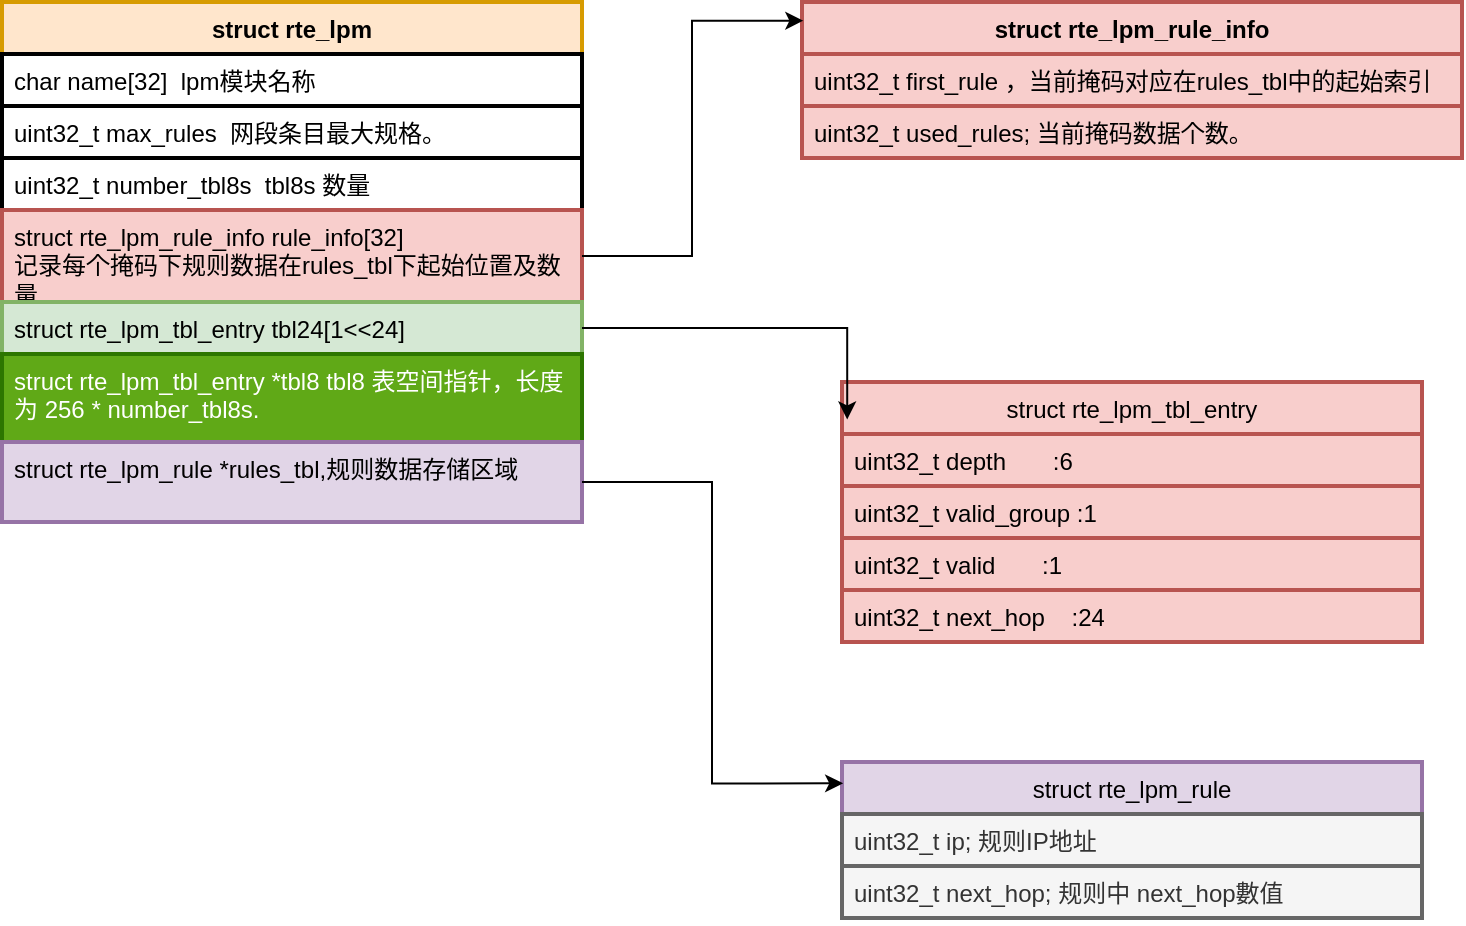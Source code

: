 <mxfile version="27.0.5">
  <diagram name="第 1 页" id="jWakQDqYZYw19ukcO5Oh">
    <mxGraphModel dx="1181" dy="635" grid="1" gridSize="10" guides="1" tooltips="1" connect="1" arrows="1" fold="1" page="1" pageScale="1" pageWidth="827" pageHeight="1169" math="0" shadow="0">
      <root>
        <mxCell id="0" />
        <mxCell id="1" parent="0" />
        <mxCell id="kG3IC4H-SLwtvIdHB6Il-2" value="struct rte_lpm" style="swimlane;fontStyle=1;align=center;verticalAlign=top;childLayout=stackLayout;horizontal=1;startSize=26;horizontalStack=0;resizeParent=1;resizeParentMax=0;resizeLast=0;collapsible=1;marginBottom=0;whiteSpace=wrap;html=1;labelBorderColor=none;rounded=0;swimlaneLine=1;strokeWidth=2;fillColor=#ffe6cc;strokeColor=#d79b00;" parent="1" vertex="1">
          <mxGeometry x="60" y="320" width="290" height="260" as="geometry" />
        </mxCell>
        <mxCell id="kG3IC4H-SLwtvIdHB6Il-3" value="char name[32]&amp;nbsp; lpm模块名称" style="text;strokeColor=default;fillColor=none;align=left;verticalAlign=top;spacingLeft=4;spacingRight=4;overflow=hidden;rotatable=0;points=[[0,0.5],[1,0.5]];portConstraint=eastwest;whiteSpace=wrap;html=1;labelBorderColor=none;rounded=0;swimlaneLine=1;strokeWidth=2;" parent="kG3IC4H-SLwtvIdHB6Il-2" vertex="1">
          <mxGeometry y="26" width="290" height="26" as="geometry" />
        </mxCell>
        <mxCell id="kG3IC4H-SLwtvIdHB6Il-5" value="uint32_t max_rules&amp;nbsp; 网段条目最大规格。" style="text;strokeColor=default;fillColor=none;align=left;verticalAlign=top;spacingLeft=4;spacingRight=4;overflow=hidden;rotatable=0;points=[[0,0.5],[1,0.5]];portConstraint=eastwest;whiteSpace=wrap;html=1;labelBorderColor=none;rounded=0;swimlaneLine=1;strokeWidth=2;" parent="kG3IC4H-SLwtvIdHB6Il-2" vertex="1">
          <mxGeometry y="52" width="290" height="26" as="geometry" />
        </mxCell>
        <mxCell id="mVqiVs7Es1X-GM2BrdA6-1" value="uint32_t number_tbl8s&amp;nbsp; tbl8s 数量" style="text;strokeColor=default;fillColor=none;align=left;verticalAlign=top;spacingLeft=4;spacingRight=4;overflow=hidden;rotatable=0;points=[[0,0.5],[1,0.5]];portConstraint=eastwest;whiteSpace=wrap;html=1;labelBorderColor=none;rounded=0;swimlaneLine=1;strokeWidth=2;" parent="kG3IC4H-SLwtvIdHB6Il-2" vertex="1">
          <mxGeometry y="78" width="290" height="26" as="geometry" />
        </mxCell>
        <mxCell id="mVqiVs7Es1X-GM2BrdA6-2" value="struct rte_lpm_rule_info rule_info[32]&lt;div&gt;记录每个掩码下规则数据在rules_tbl下起始位置及数量&lt;/div&gt;" style="text;strokeColor=#b85450;fillColor=#f8cecc;align=left;verticalAlign=top;spacingLeft=4;spacingRight=4;overflow=hidden;rotatable=0;points=[[0,0.5],[1,0.5]];portConstraint=eastwest;whiteSpace=wrap;html=1;labelBorderColor=none;rounded=0;swimlaneLine=1;strokeWidth=2;" parent="kG3IC4H-SLwtvIdHB6Il-2" vertex="1">
          <mxGeometry y="104" width="290" height="46" as="geometry" />
        </mxCell>
        <mxCell id="mVqiVs7Es1X-GM2BrdA6-3" value="struct rte_lpm_tbl_entry tbl24[1&amp;lt;&amp;lt;24]" style="text;strokeColor=#82b366;fillColor=#d5e8d4;align=left;verticalAlign=top;spacingLeft=4;spacingRight=4;overflow=hidden;rotatable=0;points=[[0,0.5],[1,0.5]];portConstraint=eastwest;whiteSpace=wrap;html=1;labelBorderColor=none;rounded=0;swimlaneLine=1;strokeWidth=2;" parent="kG3IC4H-SLwtvIdHB6Il-2" vertex="1">
          <mxGeometry y="150" width="290" height="26" as="geometry" />
        </mxCell>
        <mxCell id="mVqiVs7Es1X-GM2BrdA6-4" value="struct rte_lpm_tbl_entry *tbl8 tbl8 表空间指针，长度为 256 * number_tbl8s." style="text;strokeColor=#2D7600;fillColor=#60a917;align=left;verticalAlign=top;spacingLeft=4;spacingRight=4;overflow=hidden;rotatable=0;points=[[0,0.5],[1,0.5]];portConstraint=eastwest;whiteSpace=wrap;html=1;labelBorderColor=none;rounded=0;swimlaneLine=1;strokeWidth=2;fontColor=#ffffff;" parent="kG3IC4H-SLwtvIdHB6Il-2" vertex="1">
          <mxGeometry y="176" width="290" height="44" as="geometry" />
        </mxCell>
        <mxCell id="mVqiVs7Es1X-GM2BrdA6-5" value="struct rte_lpm_rule *rules_tbl,规则数据存储区域" style="text;strokeColor=#9673a6;fillColor=#e1d5e7;align=left;verticalAlign=top;spacingLeft=4;spacingRight=4;overflow=hidden;rotatable=0;points=[[0,0.5],[1,0.5]];portConstraint=eastwest;whiteSpace=wrap;html=1;labelBorderColor=none;rounded=0;swimlaneLine=1;strokeWidth=2;" parent="kG3IC4H-SLwtvIdHB6Il-2" vertex="1">
          <mxGeometry y="220" width="290" height="40" as="geometry" />
        </mxCell>
        <mxCell id="mVqiVs7Es1X-GM2BrdA6-6" value="struct rte_lpm_rule_info" style="swimlane;fontStyle=1;align=center;verticalAlign=top;childLayout=stackLayout;horizontal=1;startSize=26;horizontalStack=0;resizeParent=1;resizeParentMax=0;resizeLast=0;collapsible=1;marginBottom=0;whiteSpace=wrap;html=1;labelBorderColor=none;rounded=0;swimlaneLine=1;strokeWidth=2;fillColor=#f8cecc;strokeColor=#b85450;" parent="1" vertex="1">
          <mxGeometry x="460" y="320" width="330" height="78" as="geometry" />
        </mxCell>
        <mxCell id="mVqiVs7Es1X-GM2BrdA6-7" value="uint32_t first_rule ，当前掩码对应在rules_tbl中的起始索引" style="text;strokeColor=#b85450;fillColor=#f8cecc;align=left;verticalAlign=top;spacingLeft=4;spacingRight=4;overflow=hidden;rotatable=0;points=[[0,0.5],[1,0.5]];portConstraint=eastwest;whiteSpace=wrap;html=1;labelBorderColor=none;rounded=0;swimlaneLine=1;strokeWidth=2;" parent="mVqiVs7Es1X-GM2BrdA6-6" vertex="1">
          <mxGeometry y="26" width="330" height="26" as="geometry" />
        </mxCell>
        <mxCell id="mVqiVs7Es1X-GM2BrdA6-8" value="uint32_t used_rules; 当前掩码数据个数。" style="text;strokeColor=#b85450;fillColor=#f8cecc;align=left;verticalAlign=top;spacingLeft=4;spacingRight=4;overflow=hidden;rotatable=0;points=[[0,0.5],[1,0.5]];portConstraint=eastwest;whiteSpace=wrap;html=1;labelBorderColor=none;rounded=0;swimlaneLine=1;strokeWidth=2;" parent="mVqiVs7Es1X-GM2BrdA6-6" vertex="1">
          <mxGeometry y="52" width="330" height="26" as="geometry" />
        </mxCell>
        <mxCell id="mVqiVs7Es1X-GM2BrdA6-14" style="edgeStyle=orthogonalEdgeStyle;rounded=0;orthogonalLoop=1;jettySize=auto;html=1;entryX=0.002;entryY=0.12;entryDx=0;entryDy=0;entryPerimeter=0;" parent="1" source="mVqiVs7Es1X-GM2BrdA6-2" target="mVqiVs7Es1X-GM2BrdA6-6" edge="1">
          <mxGeometry relative="1" as="geometry" />
        </mxCell>
        <mxCell id="mVqiVs7Es1X-GM2BrdA6-15" value="&lt;span style=&quot;font-weight: 400;&quot;&gt;struct rte_lpm_tbl_entry&lt;/span&gt;" style="swimlane;fontStyle=1;align=center;verticalAlign=top;childLayout=stackLayout;horizontal=1;startSize=26;horizontalStack=0;resizeParent=1;resizeParentMax=0;resizeLast=0;collapsible=1;marginBottom=0;whiteSpace=wrap;html=1;labelBorderColor=none;rounded=0;swimlaneLine=1;strokeWidth=2;fillColor=#f8cecc;strokeColor=#b85450;" parent="1" vertex="1">
          <mxGeometry x="480" y="510" width="290" height="130" as="geometry" />
        </mxCell>
        <mxCell id="mVqiVs7Es1X-GM2BrdA6-16" value="uint32_t depth&amp;nbsp; &amp;nbsp; &amp;nbsp; &amp;nbsp;:6" style="text;strokeColor=#b85450;fillColor=#f8cecc;align=left;verticalAlign=top;spacingLeft=4;spacingRight=4;overflow=hidden;rotatable=0;points=[[0,0.5],[1,0.5]];portConstraint=eastwest;whiteSpace=wrap;html=1;labelBorderColor=none;rounded=0;swimlaneLine=1;strokeWidth=2;" parent="mVqiVs7Es1X-GM2BrdA6-15" vertex="1">
          <mxGeometry y="26" width="290" height="26" as="geometry" />
        </mxCell>
        <mxCell id="mVqiVs7Es1X-GM2BrdA6-17" value="uint32_t valid_group :1" style="text;strokeColor=#b85450;fillColor=#f8cecc;align=left;verticalAlign=top;spacingLeft=4;spacingRight=4;overflow=hidden;rotatable=0;points=[[0,0.5],[1,0.5]];portConstraint=eastwest;whiteSpace=wrap;html=1;labelBorderColor=none;rounded=0;swimlaneLine=1;strokeWidth=2;" parent="mVqiVs7Es1X-GM2BrdA6-15" vertex="1">
          <mxGeometry y="52" width="290" height="26" as="geometry" />
        </mxCell>
        <mxCell id="mVqiVs7Es1X-GM2BrdA6-18" value="uint32_t valid&amp;nbsp; &amp;nbsp; &amp;nbsp; &amp;nbsp;:1" style="text;strokeColor=#b85450;fillColor=#f8cecc;align=left;verticalAlign=top;spacingLeft=4;spacingRight=4;overflow=hidden;rotatable=0;points=[[0,0.5],[1,0.5]];portConstraint=eastwest;whiteSpace=wrap;html=1;labelBorderColor=none;rounded=0;swimlaneLine=1;strokeWidth=2;" parent="mVqiVs7Es1X-GM2BrdA6-15" vertex="1">
          <mxGeometry y="78" width="290" height="26" as="geometry" />
        </mxCell>
        <mxCell id="mVqiVs7Es1X-GM2BrdA6-19" value="uint32_t next_hop&amp;nbsp; &amp;nbsp; :24" style="text;strokeColor=#b85450;fillColor=#f8cecc;align=left;verticalAlign=top;spacingLeft=4;spacingRight=4;overflow=hidden;rotatable=0;points=[[0,0.5],[1,0.5]];portConstraint=eastwest;whiteSpace=wrap;html=1;labelBorderColor=none;rounded=0;swimlaneLine=1;strokeWidth=2;" parent="mVqiVs7Es1X-GM2BrdA6-15" vertex="1">
          <mxGeometry y="104" width="290" height="26" as="geometry" />
        </mxCell>
        <mxCell id="mVqiVs7Es1X-GM2BrdA6-20" style="edgeStyle=orthogonalEdgeStyle;rounded=0;orthogonalLoop=1;jettySize=auto;html=1;entryX=0.009;entryY=0.144;entryDx=0;entryDy=0;entryPerimeter=0;" parent="1" source="mVqiVs7Es1X-GM2BrdA6-3" target="mVqiVs7Es1X-GM2BrdA6-15" edge="1">
          <mxGeometry relative="1" as="geometry" />
        </mxCell>
        <mxCell id="mVqiVs7Es1X-GM2BrdA6-21" value="&lt;span style=&quot;font-weight: 400;&quot;&gt;struct rte_lpm_rule&lt;/span&gt;" style="swimlane;fontStyle=1;align=center;verticalAlign=top;childLayout=stackLayout;horizontal=1;startSize=26;horizontalStack=0;resizeParent=1;resizeParentMax=0;resizeLast=0;collapsible=1;marginBottom=0;whiteSpace=wrap;html=1;labelBorderColor=none;rounded=0;swimlaneLine=1;strokeWidth=2;fillColor=#e1d5e7;strokeColor=#9673a6;" parent="1" vertex="1">
          <mxGeometry x="480" y="700" width="290" height="78" as="geometry" />
        </mxCell>
        <mxCell id="mVqiVs7Es1X-GM2BrdA6-22" value="uint32_t ip; 规则IP地址" style="text;strokeColor=#666666;fillColor=#f5f5f5;align=left;verticalAlign=top;spacingLeft=4;spacingRight=4;overflow=hidden;rotatable=0;points=[[0,0.5],[1,0.5]];portConstraint=eastwest;whiteSpace=wrap;html=1;labelBorderColor=none;rounded=0;swimlaneLine=1;strokeWidth=2;fontColor=#333333;" parent="mVqiVs7Es1X-GM2BrdA6-21" vertex="1">
          <mxGeometry y="26" width="290" height="26" as="geometry" />
        </mxCell>
        <mxCell id="mVqiVs7Es1X-GM2BrdA6-23" value="uint32_t next_hop; 规则中 next_hop數值" style="text;strokeColor=#666666;fillColor=#f5f5f5;align=left;verticalAlign=top;spacingLeft=4;spacingRight=4;overflow=hidden;rotatable=0;points=[[0,0.5],[1,0.5]];portConstraint=eastwest;whiteSpace=wrap;html=1;labelBorderColor=none;rounded=0;swimlaneLine=1;strokeWidth=2;fontColor=#333333;" parent="mVqiVs7Es1X-GM2BrdA6-21" vertex="1">
          <mxGeometry y="52" width="290" height="26" as="geometry" />
        </mxCell>
        <mxCell id="mVqiVs7Es1X-GM2BrdA6-26" style="edgeStyle=orthogonalEdgeStyle;rounded=0;orthogonalLoop=1;jettySize=auto;html=1;entryX=0.002;entryY=0.137;entryDx=0;entryDy=0;entryPerimeter=0;" parent="1" source="mVqiVs7Es1X-GM2BrdA6-5" target="mVqiVs7Es1X-GM2BrdA6-21" edge="1">
          <mxGeometry relative="1" as="geometry" />
        </mxCell>
      </root>
    </mxGraphModel>
  </diagram>
</mxfile>

